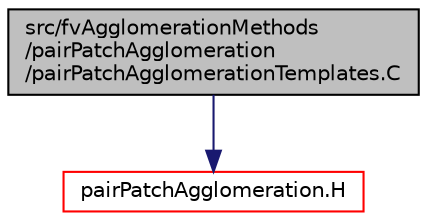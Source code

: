 digraph "src/fvAgglomerationMethods/pairPatchAgglomeration/pairPatchAgglomerationTemplates.C"
{
  bgcolor="transparent";
  edge [fontname="Helvetica",fontsize="10",labelfontname="Helvetica",labelfontsize="10"];
  node [fontname="Helvetica",fontsize="10",shape=record];
  Node1 [label="src/fvAgglomerationMethods\l/pairPatchAgglomeration\l/pairPatchAgglomerationTemplates.C",height=0.2,width=0.4,color="black", fillcolor="grey75", style="filled", fontcolor="black"];
  Node1 -> Node2 [color="midnightblue",fontsize="10",style="solid",fontname="Helvetica"];
  Node2 [label="pairPatchAgglomeration.H",height=0.2,width=0.4,color="red",URL="$a06278.html"];
}
